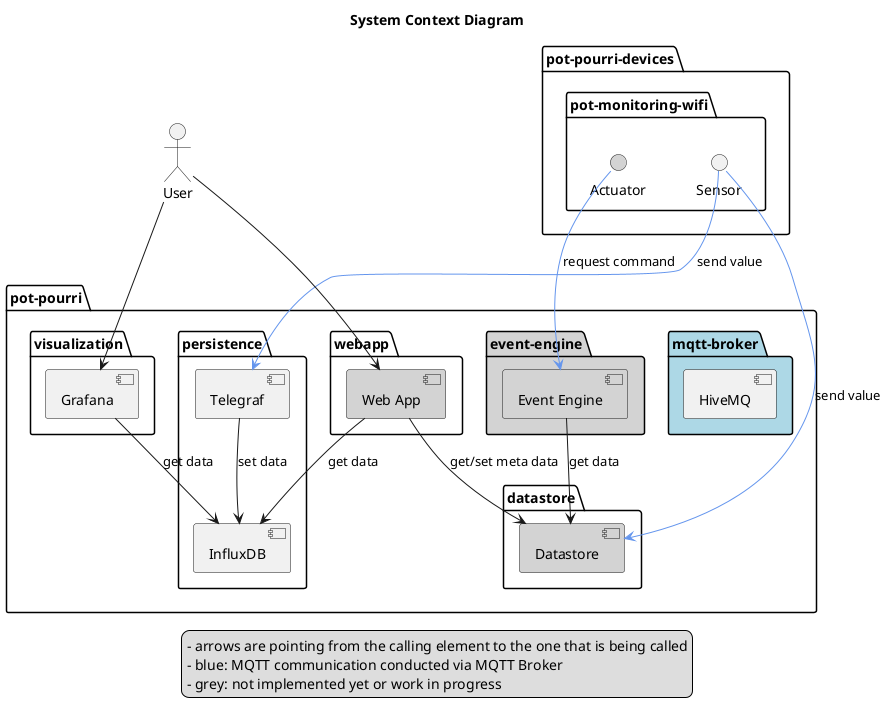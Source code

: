 @startuml
skinparam componentStyle uml2

title System Context Diagram

actor User

package "pot-pourri" {

    package "mqtt-broker" #LightBlue {  
        [HiveMQ] as MQTTBroker
    }

    package "event-engine" #LightGrey {
        [Event Engine] #LightGrey
    }

    package "persistence" {
        [InfluxDB]
        [Telegraf]
    }
    
    package "visualization" {
        [Grafana]
    }

    package "webapp" {
        [Web App] #LightGrey
    }

    package "datastore" {
        [Datastore] #LightGrey
    }
}

package "pot-pourri-devices" {
    package "pot-monitoring-wifi" {
        () "Sensor"
        () "Actuator" #LightGrey
    }
}

User --> [Grafana]

[Grafana] --> [InfluxDB] : get data

[Sensor] --> [Telegraf] #CornflowerBlue : send value
[Sensor] --> [Datastore] #CornflowerBlue : send value
[Telegraf] --> [InfluxDB] : set data

User --> [Web App]
[Web App] --> [Datastore] : get/set meta data
[Web App] --> [InfluxDB] : get data

[Event Engine] --> [Datastore] : get data
[Actuator] --> [Event Engine] #CornflowerBlue : request command

legend 
    - arrows are pointing from the calling element to the one that is being called
    - blue: MQTT communication conducted via MQTT Broker
    - grey: not implemented yet or work in progress
    'pot-pourri-devices can be found in a separate repository
    'Devices have to call other participants in order to allow energy savings with deep-sleep mode.
    'Deep-sleep mode might not be relevant for Actuators since they will need a lot more energy and therefore an external power supply.
endlegend
@enduml